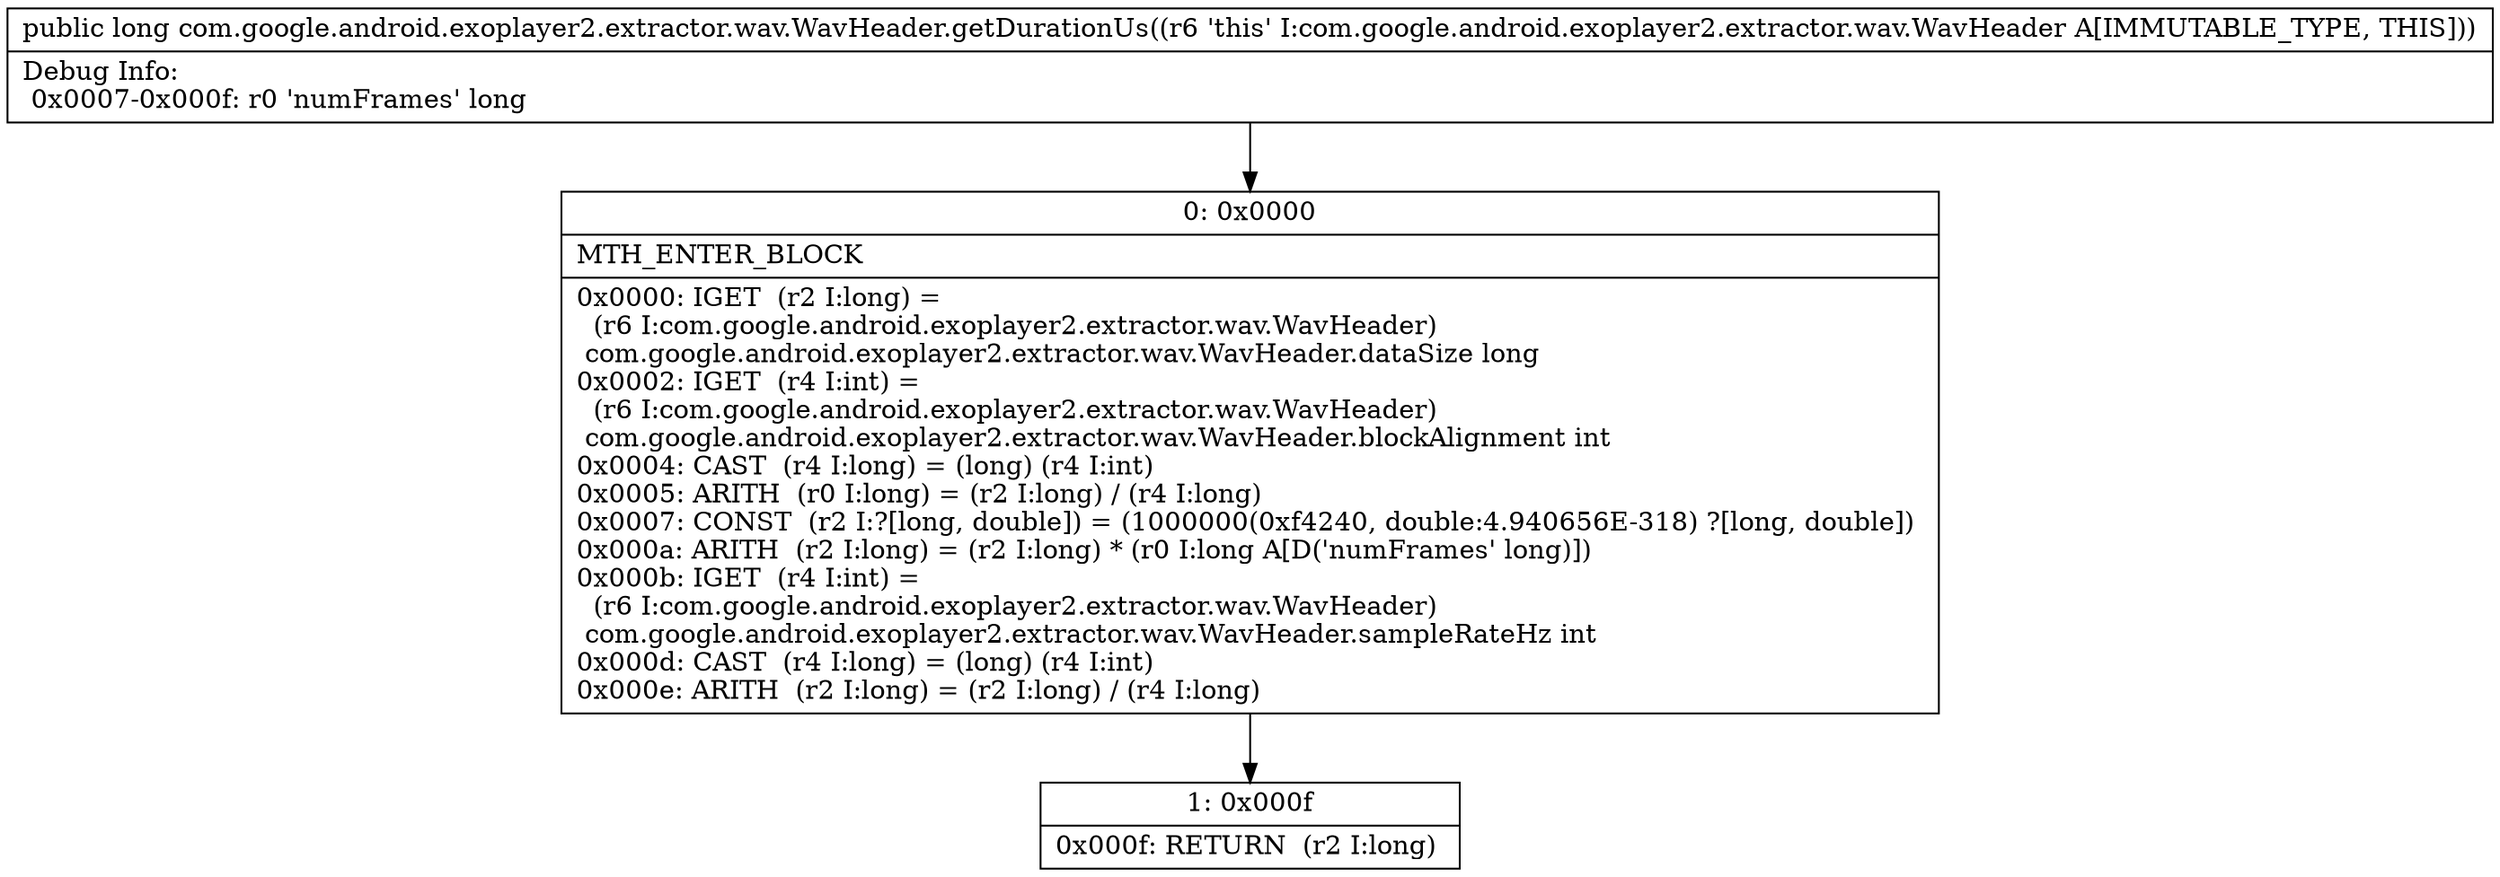 digraph "CFG forcom.google.android.exoplayer2.extractor.wav.WavHeader.getDurationUs()J" {
Node_0 [shape=record,label="{0\:\ 0x0000|MTH_ENTER_BLOCK\l|0x0000: IGET  (r2 I:long) = \l  (r6 I:com.google.android.exoplayer2.extractor.wav.WavHeader)\l com.google.android.exoplayer2.extractor.wav.WavHeader.dataSize long \l0x0002: IGET  (r4 I:int) = \l  (r6 I:com.google.android.exoplayer2.extractor.wav.WavHeader)\l com.google.android.exoplayer2.extractor.wav.WavHeader.blockAlignment int \l0x0004: CAST  (r4 I:long) = (long) (r4 I:int) \l0x0005: ARITH  (r0 I:long) = (r2 I:long) \/ (r4 I:long) \l0x0007: CONST  (r2 I:?[long, double]) = (1000000(0xf4240, double:4.940656E\-318) ?[long, double]) \l0x000a: ARITH  (r2 I:long) = (r2 I:long) * (r0 I:long A[D('numFrames' long)]) \l0x000b: IGET  (r4 I:int) = \l  (r6 I:com.google.android.exoplayer2.extractor.wav.WavHeader)\l com.google.android.exoplayer2.extractor.wav.WavHeader.sampleRateHz int \l0x000d: CAST  (r4 I:long) = (long) (r4 I:int) \l0x000e: ARITH  (r2 I:long) = (r2 I:long) \/ (r4 I:long) \l}"];
Node_1 [shape=record,label="{1\:\ 0x000f|0x000f: RETURN  (r2 I:long) \l}"];
MethodNode[shape=record,label="{public long com.google.android.exoplayer2.extractor.wav.WavHeader.getDurationUs((r6 'this' I:com.google.android.exoplayer2.extractor.wav.WavHeader A[IMMUTABLE_TYPE, THIS]))  | Debug Info:\l  0x0007\-0x000f: r0 'numFrames' long\l}"];
MethodNode -> Node_0;
Node_0 -> Node_1;
}

